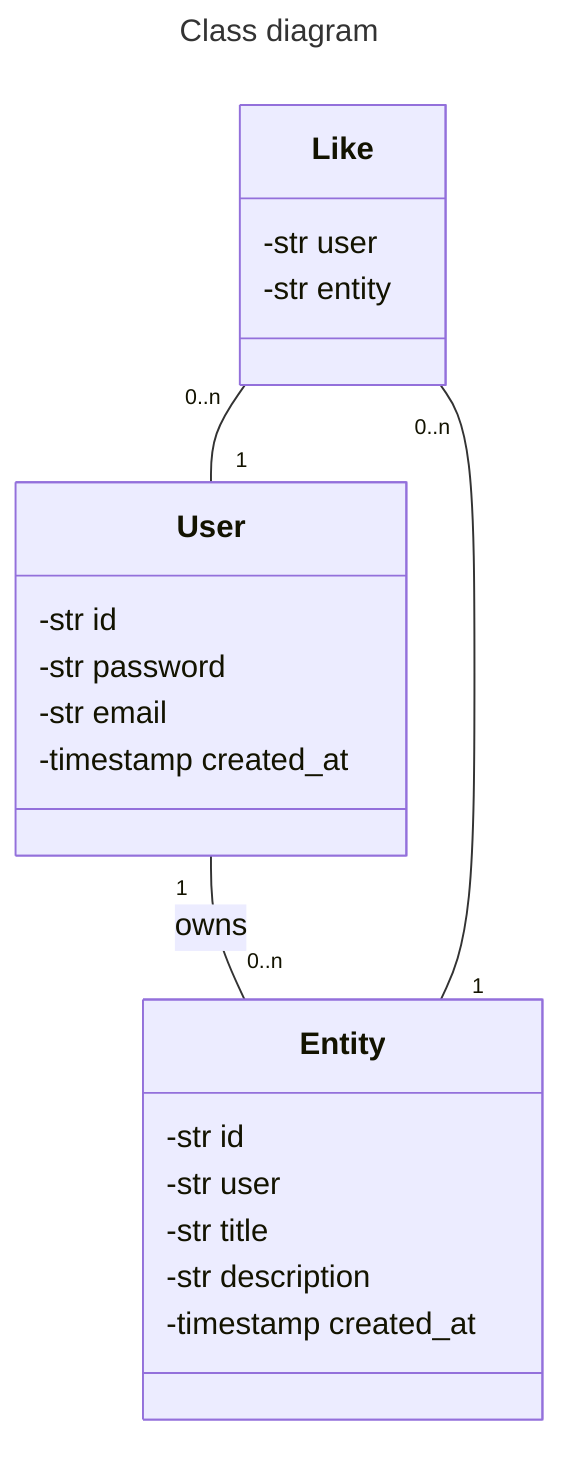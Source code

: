 ---
title: Class diagram
---
classDiagram
    User "1"--"0..n"Entity : owns
    Like "0..n"--"1"User 
    Like "0..n"--"1"Entity 
    class User{
        -str id
        -str password
        -str email
        -timestamp created_at
    }
    class Entity{
        -str id
        -str user
        -str title
        -str description
        -timestamp created_at
    }
    class Like{
        -str user
        -str entity
    }